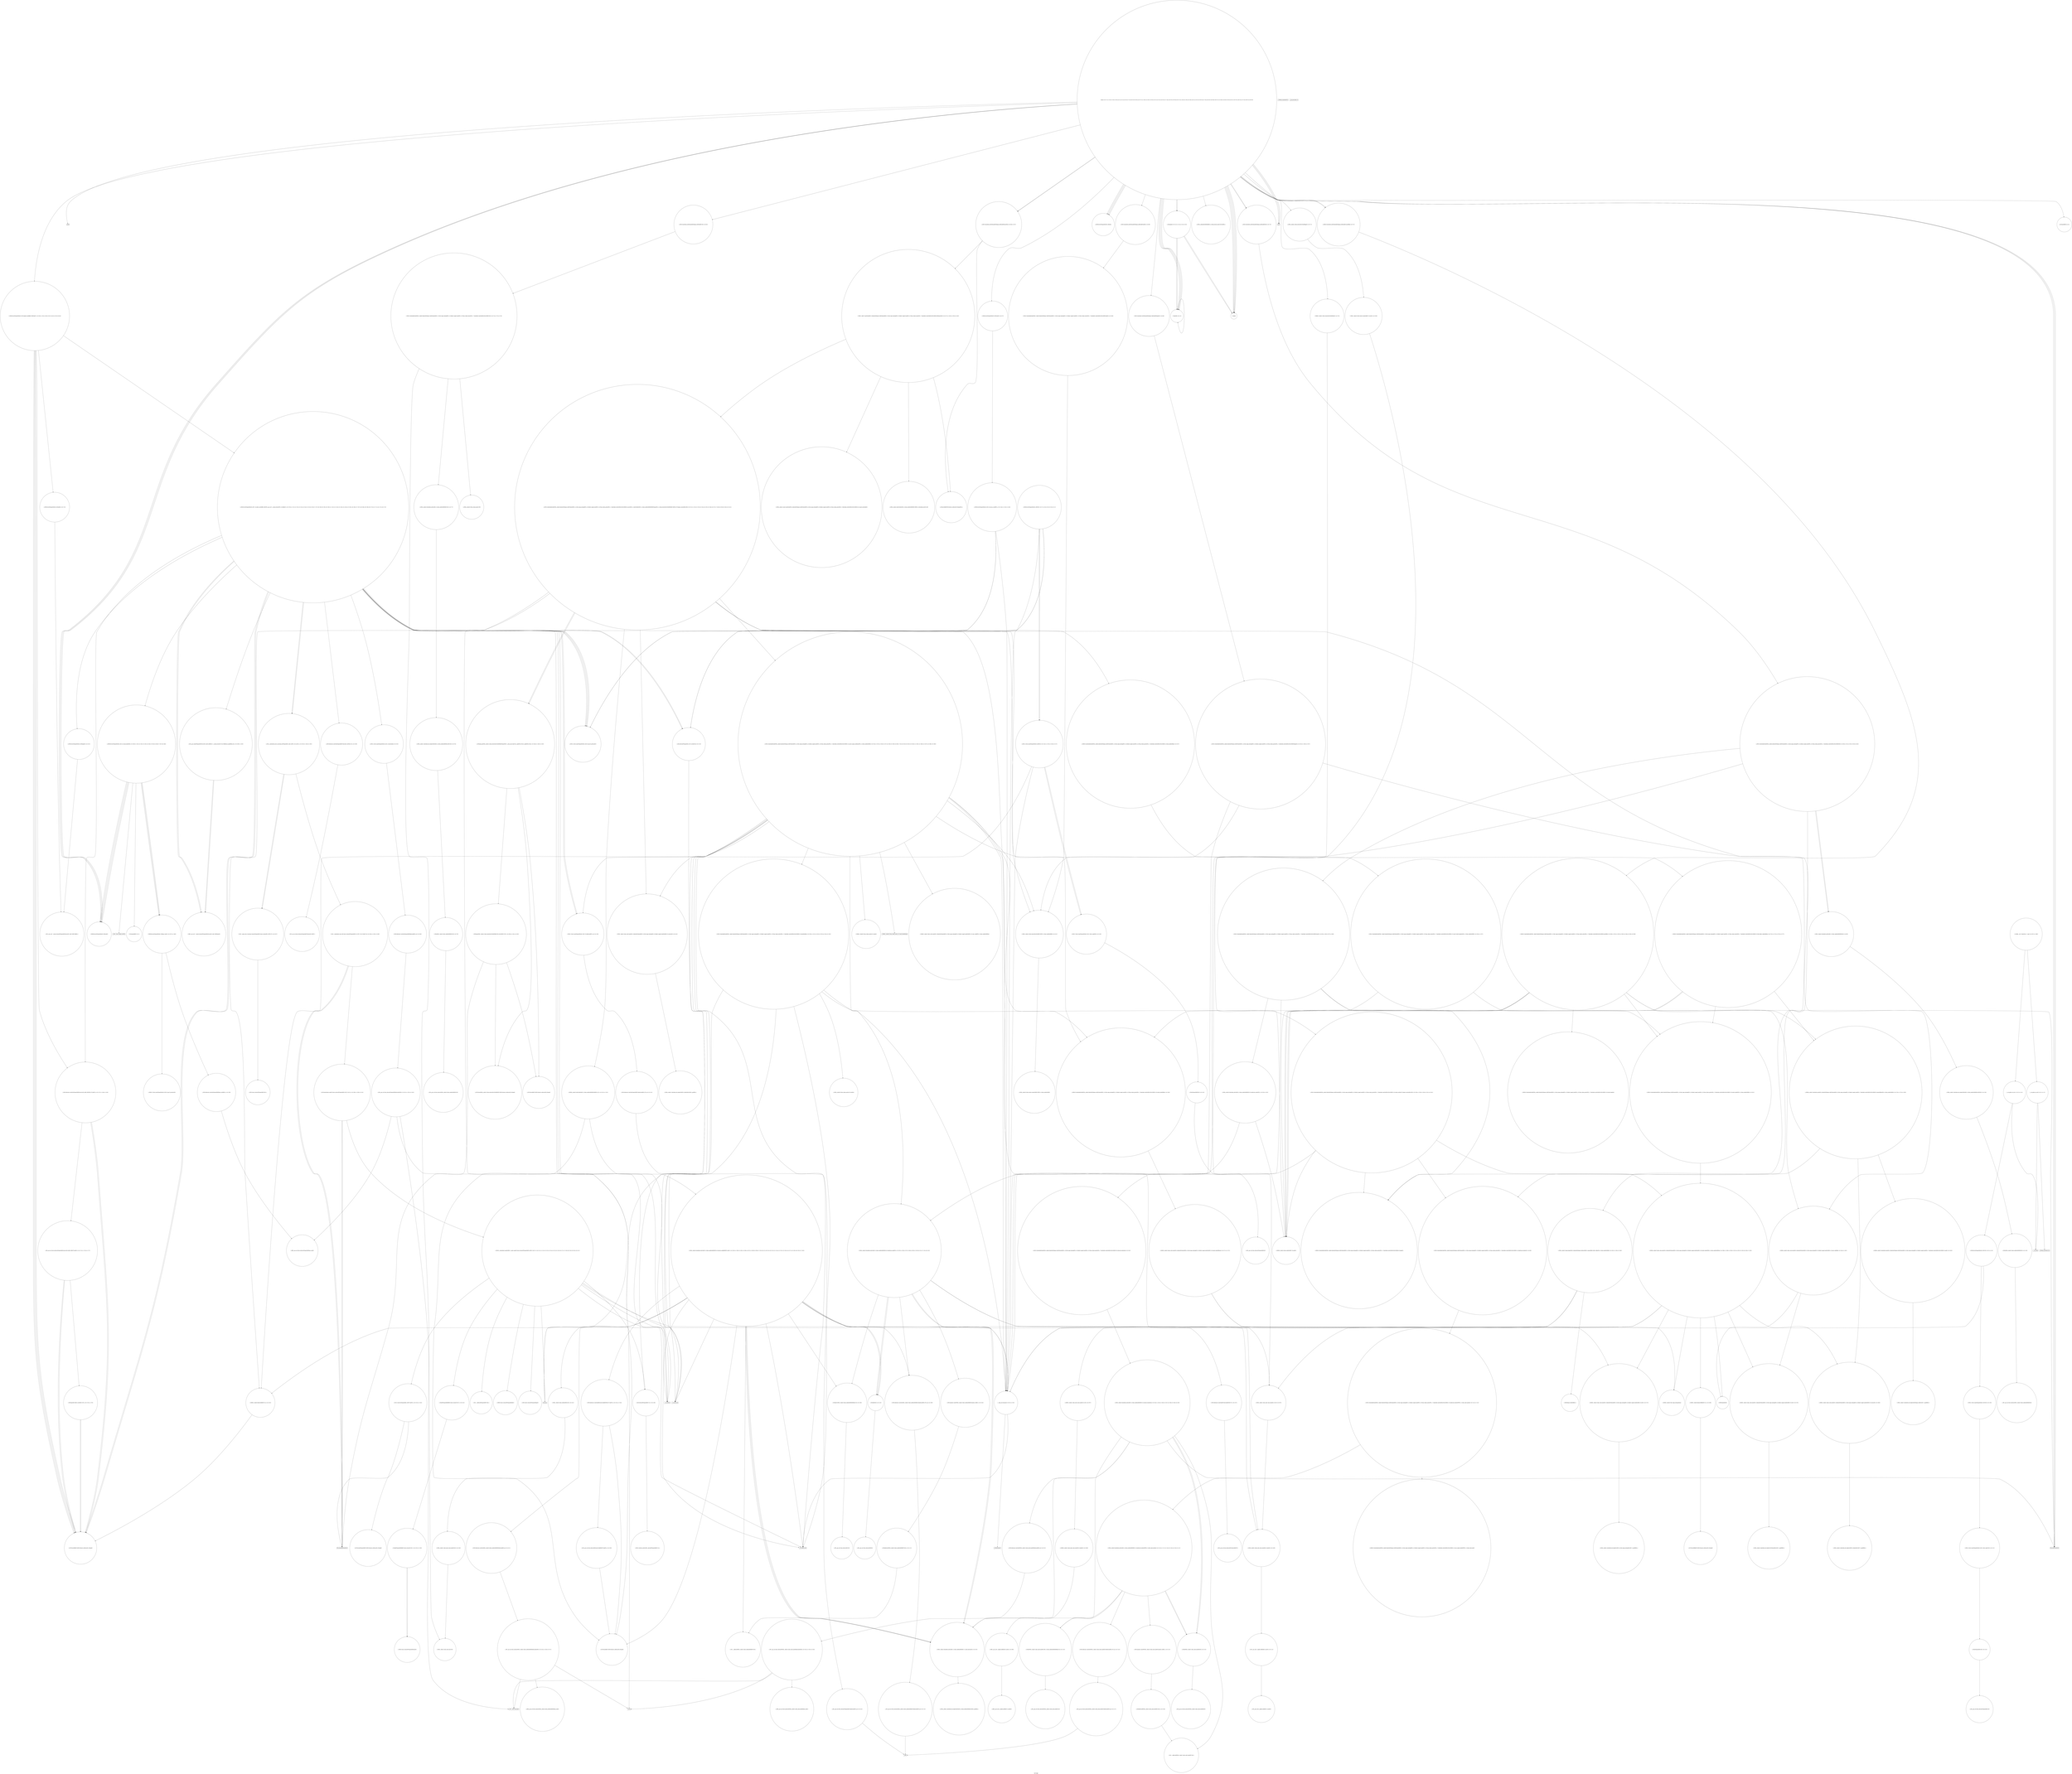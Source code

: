 digraph "Call Graph" {
	label="Call Graph";

	Node0x56041e921520 [shape=record,shape=circle,label="{__cxx_global_var_init|{<s0>1|<s1>2}}"];
	Node0x56041e921520:s0 -> Node0x56041e9215a0[color=black];
	Node0x56041e921520:s1 -> Node0x56041ed5a3b0[color=black];
	Node0x56041ed61c70 [shape=record,shape=circle,label="{_ZNSt8__detail19_Node_iterator_baseIiLb0EEC2EPNS_10_Hash_nodeIiLb0EEE}"];
	Node0x56041ed5bab0 [shape=record,shape=circle,label="{_ZNSt6vectorISt4pairIiiESaIS1_EE17_M_realloc_insertIJRiS5_EEEvN9__gnu_cxx17__normal_iteratorIPS1_S3_EEDpOT_|{<s0>150|<s1>151|<s2>152|<s3>153|<s4>154|<s5>155|<s6>156|<s7>157|<s8>158|<s9>159|<s10>160|<s11>161|<s12>162|<s13>163|<s14>164|<s15>165|<s16>166|<s17>167|<s18>168|<s19>169|<s20>170|<s21>171|<s22>172|<s23>173}}"];
	Node0x56041ed5bab0:s0 -> Node0x56041ed5bcb0[color=black];
	Node0x56041ed5bab0:s1 -> Node0x56041ed5bdb0[color=black];
	Node0x56041ed5bab0:s2 -> Node0x56041ed5bd30[color=black];
	Node0x56041ed5bab0:s3 -> Node0x56041ed5be30[color=black];
	Node0x56041ed5bab0:s4 -> Node0x56041ed5ba30[color=black];
	Node0x56041ed5bab0:s5 -> Node0x56041ed5ba30[color=black];
	Node0x56041ed5bab0:s6 -> Node0x56041ed5e1d0[color=black];
	Node0x56041ed5bab0:s7 -> Node0x56041ed5bf30[color=black];
	Node0x56041ed5bab0:s8 -> Node0x56041ed5dc50[color=black];
	Node0x56041ed5bab0:s9 -> Node0x56041ed5beb0[color=black];
	Node0x56041ed5bab0:s10 -> Node0x56041ed5bf30[color=black];
	Node0x56041ed5bab0:s11 -> Node0x56041ed5dc50[color=black];
	Node0x56041ed5bab0:s12 -> Node0x56041ed5beb0[color=black];
	Node0x56041ed5bab0:s13 -> Node0x56041ed5b6b0[color=black];
	Node0x56041ed5bab0:s14 -> Node0x56041ed5bfb0[color=black];
	Node0x56041ed5bab0:s15 -> Node0x56041ed5c0b0[color=black];
	Node0x56041ed5bab0:s16 -> Node0x56041ed5dc50[color=black];
	Node0x56041ed5bab0:s17 -> Node0x56041ed5dbd0[color=black];
	Node0x56041ed5bab0:s18 -> Node0x56041ed5de50[color=black];
	Node0x56041ed5bab0:s19 -> Node0x56041ed5c030[color=black];
	Node0x56041ed5bab0:s20 -> Node0x56041ed5dc50[color=black];
	Node0x56041ed5bab0:s21 -> Node0x56041ed5dbd0[color=black];
	Node0x56041ed5bab0:s22 -> Node0x56041ed5de50[color=black];
	Node0x56041ed5bab0:s23 -> Node0x56041ed5b630[color=black];
	Node0x56041ed5a930 [shape=record,shape=circle,label="{_ZNKSt6vectorISt4pairIiiESaIS1_EE4sizeEv}"];
	Node0x56041ed5e350 [shape=record,shape=circle,label="{_ZNSt10_HashtableIiiSaIiENSt8__detail9_IdentityESt8equal_toIiESt4hashIiENS1_18_Mod_range_hashingENS1_20_Default_ranged_hashENS1_20_Prime_rehash_policyENS1_17_Hashtable_traitsILb0ELb1ELb1EEEE13_M_rehash_auxEmSt17integral_constantIbLb1EE|{<s0>338|<s1>339|<s2>340|<s3>341|<s4>342}}"];
	Node0x56041ed5e350:s0 -> Node0x56041ed5e450[color=black];
	Node0x56041ed5e350:s1 -> Node0x56041ed5b830[color=black];
	Node0x56041ed5e350:s2 -> Node0x56041ed5b8b0[color=black];
	Node0x56041ed5e350:s3 -> Node0x56041ed61770[color=black];
	Node0x56041ed5e350:s4 -> Node0x56041ed5b530[color=black];
	Node0x56041ed5c1b0 [shape=record,shape=Mrecord,label="{_ZSt20__throw_length_errorPKc}"];
	Node0x56041ed5b030 [shape=record,shape=Mrecord,label="{printf}"];
	Node0x56041ed5c8b0 [shape=record,shape=circle,label="{_ZNSt20__uninitialized_copyILb0EE13__uninit_copyISt13move_iteratorIPSt4pairIiiEES5_EET0_T_S8_S7_|{<s0>211|<s1>212|<s2>213|<s3>214|<s4>215|<s5>216|<s6>217|<s7>218|<s8>219|<s9>220|<s10>221}}"];
	Node0x56041ed5c8b0:s0 -> Node0x56041ed5c930[color=black];
	Node0x56041ed5c8b0:s1 -> Node0x56041ed60270[color=black];
	Node0x56041ed5c8b0:s2 -> Node0x56041ed602f0[color=black];
	Node0x56041ed5c8b0:s3 -> Node0x56041ed5c9b0[color=black];
	Node0x56041ed5c8b0:s4 -> Node0x56041ed60370[color=black];
	Node0x56041ed5c8b0:s5 -> Node0x56041ed5b6b0[color=black];
	Node0x56041ed5c8b0:s6 -> Node0x56041ed5dd50[color=black];
	Node0x56041ed5c8b0:s7 -> Node0x56041ed5c030[color=black];
	Node0x56041ed5c8b0:s8 -> Node0x56041ed5c0b0[color=black];
	Node0x56041ed5c8b0:s9 -> Node0x56041ed603f0[color=black];
	Node0x56041ed5c8b0:s10 -> Node0x56041ed5b630[color=black];
	Node0x56041ed5b730 [shape=record,shape=Mrecord,label="{_ZSt9terminatev}"];
	Node0x56041ed607f0 [shape=record,shape=circle,label="{_ZNSt8__detail12_Insert_baseIiiSaIiENS_9_IdentityESt8equal_toIiESt4hashIiENS_18_Mod_range_hashingENS_20_Default_ranged_hashENS_20_Prime_rehash_policyENS_17_Hashtable_traitsILb0ELb1ELb1EEEE20_M_conjure_hashtableEv}"];
	Node0x56041ed5ce50 [shape=record,shape=circle,label="{_ZNSt8__detail21_Hashtable_ebo_helperILi0ESaINS_10_Hash_nodeIiLb0EEEELb1EE6_S_getERS4_}"];
	Node0x56041ed60ef0 [shape=record,shape=circle,label="{_ZNKSt8__detail15_Hash_code_baseIiiNS_9_IdentityESt4hashIiENS_18_Mod_range_hashingENS_20_Default_ranged_hashELb0EE5_M_h1Ev|{<s0>270}}"];
	Node0x56041ed60ef0:s0 -> Node0x56041ed60ff0[color=black];
	Node0x56041ed5d550 [shape=record,shape=circle,label="{_ZNSaIPNSt8__detail15_Hash_node_baseEED2Ev|{<s0>125}}"];
	Node0x56041ed5d550:s0 -> Node0x56041ed5d7d0[color=black];
	Node0x56041ed615f0 [shape=record,shape=circle,label="{_ZNSt8__detail21_Hash_node_value_baseIiE4_M_vEv|{<s0>287}}"];
	Node0x56041ed615f0:s0 -> Node0x56041ed5cbd0[color=black];
	Node0x56041ed5dc50 [shape=record,shape=circle,label="{_ZNSt12_Vector_baseISt4pairIiiESaIS1_EE19_M_get_Tp_allocatorEv}"];
	Node0x56041e9215a0 [shape=record,shape=Mrecord,label="{_ZNSt8ios_base4InitC1Ev}"];
	Node0x56041ed61cf0 [shape=record,shape=circle,label="{_ZNSt8__detail16_Hashtable_allocISaINS_10_Hash_nodeIiLb0EEEEE16_M_allocate_nodeIJiEEEPS2_DpOT_|{<s0>303|<s1>304|<s2>305|<s3>306|<s4>307|<s5>308|<s6>309|<s7>310|<s8>311|<s9>312|<s10>313|<s11>314|<s12>315|<s13>316|<s14>317|<s15>318|<s16>319|<s17>320}}"];
	Node0x56041ed61cf0:s0 -> Node0x56041ed5ca50[color=black];
	Node0x56041ed61cf0:s1 -> Node0x56041ed61d70[color=black];
	Node0x56041ed61cf0:s2 -> Node0x56041ed5cdd0[color=black];
	Node0x56041ed61cf0:s3 -> Node0x56041ed5ca50[color=black];
	Node0x56041ed61cf0:s4 -> Node0x56041ed5cad0[color=black];
	Node0x56041ed61cf0:s5 -> Node0x56041ed61df0[color=black];
	Node0x56041ed61cf0:s6 -> Node0x56041ed5cbd0[color=black];
	Node0x56041ed61cf0:s7 -> Node0x56041ed60d70[color=black];
	Node0x56041ed61cf0:s8 -> Node0x56041ed61e70[color=black];
	Node0x56041ed61cf0:s9 -> Node0x56041ed5ccd0[color=black];
	Node0x56041ed61cf0:s10 -> Node0x56041ed5ccd0[color=black];
	Node0x56041ed61cf0:s11 -> Node0x56041ed5b6b0[color=black];
	Node0x56041ed61cf0:s12 -> Node0x56041ed5ca50[color=black];
	Node0x56041ed61cf0:s13 -> Node0x56041ed5cc50[color=black];
	Node0x56041ed61cf0:s14 -> Node0x56041ed5c030[color=black];
	Node0x56041ed61cf0:s15 -> Node0x56041ed5c0b0[color=black];
	Node0x56041ed61cf0:s16 -> Node0x56041ed603f0[color=black];
	Node0x56041ed61cf0:s17 -> Node0x56041ed5b630[color=black];
	Node0x56041ed5bb30 [shape=record,shape=circle,label="{_ZNSt6vectorISt4pairIiiESaIS1_EE3endEv|{<s0>174}}"];
	Node0x56041ed5bb30:s0 -> Node0x56041ed5c430[color=black];
	Node0x56041ed5a9b0 [shape=record,shape=circle,label="{_ZNSt6vectorISt4pairIiiESaIS1_EE12emplace_backIJRiS5_EEEvDpOT_|{<s0>58|<s1>59|<s2>60|<s3>61|<s4>62|<s5>63|<s6>64}}"];
	Node0x56041ed5a9b0:s0 -> Node0x56041ed5ba30[color=black];
	Node0x56041ed5a9b0:s1 -> Node0x56041ed5ba30[color=black];
	Node0x56041ed5a9b0:s2 -> Node0x56041ed5e1d0[color=black];
	Node0x56041ed5a9b0:s3 -> Node0x56041ed5bb30[color=black];
	Node0x56041ed5a9b0:s4 -> Node0x56041ed5ba30[color=black];
	Node0x56041ed5a9b0:s5 -> Node0x56041ed5ba30[color=black];
	Node0x56041ed5a9b0:s6 -> Node0x56041ed5bab0[color=black];
	Node0x56041ed5e3d0 [shape=record,shape=circle,label="{_ZNSt8__detail20_Prime_rehash_policy8_M_resetEm}"];
	Node0x56041ed5c230 [shape=record,shape=circle,label="{_ZSt3maxImERKT_S2_S2_}"];
	Node0x56041ed5b0b0 [shape=record,shape=circle,label="{_ZNSt10_HashtableIiiSaIiENSt8__detail9_IdentityESt8equal_toIiESt4hashIiENS1_18_Mod_range_hashingENS1_20_Default_ranged_hashENS1_20_Prime_rehash_policyENS1_17_Hashtable_traitsILb0ELb1ELb1EEEEC2Ev|{<s0>74|<s1>75|<s2>76}}"];
	Node0x56041ed5b0b0:s0 -> Node0x56041ed5b130[color=black];
	Node0x56041ed5b0b0:s1 -> Node0x56041ed5b1b0[color=black];
	Node0x56041ed5b0b0:s2 -> Node0x56041ed5b230[color=black];
	Node0x56041ed5c930 [shape=record,shape=circle,label="{_ZStneIPSt4pairIiiEEbRKSt13move_iteratorIT_ES7_|{<s0>222}}"];
	Node0x56041ed5c930:s0 -> Node0x56041ed60470[color=black];
	Node0x56041ed5b7b0 [shape=record,shape=circle,label="{_ZNSt8__detail16_Hashtable_allocISaINS_10_Hash_nodeIiLb0EEEEE19_M_deallocate_nodesEPS2_|{<s0>93|<s1>94}}"];
	Node0x56041ed5b7b0:s0 -> Node0x56041ed5b8b0[color=black];
	Node0x56041ed5b7b0:s1 -> Node0x56041ed5b930[color=black];
	Node0x56041ed60870 [shape=record,shape=circle,label="{_ZNSt8__detail10_AllocNodeISaINS_10_Hash_nodeIiLb0EEEEEC2ERNS_16_Hashtable_allocIS3_EE}"];
	Node0x56041ed5ced0 [shape=record,shape=circle,label="{_ZN9__gnu_cxx13new_allocatorIiEC2Ev}"];
	Node0x56041ed60f70 [shape=record,shape=circle,label="{_ZNKSt4hashIiEclEi}"];
	Node0x56041ed5d5d0 [shape=record,shape=circle,label="{_ZSt9addressofIPNSt8__detail15_Hash_node_baseEEPT_RS3_|{<s0>126}}"];
	Node0x56041ed5d5d0:s0 -> Node0x56041ed5d650[color=black];
	Node0x56041ed61670 [shape=record,shape=circle,label="{_ZNSt8__detail21_Hashtable_ebo_helperILi0ESt8equal_toIiELb1EE7_S_cgetERKS3_}"];
	Node0x56041ed5dcd0 [shape=record,shape=circle,label="{_ZNSt12_Vector_baseISt4pairIiiESaIS1_EED2Ev|{<s0>134|<s1>135|<s2>136|<s3>137}}"];
	Node0x56041ed5dcd0:s0 -> Node0x56041ed5de50[color=black];
	Node0x56041ed5dcd0:s1 -> Node0x56041ed5ded0[color=black];
	Node0x56041ed5dcd0:s2 -> Node0x56041ed5ded0[color=black];
	Node0x56041ed5dcd0:s3 -> Node0x56041ed5b630[color=black];
	Node0x56041ed5a330 [shape=record,shape=Mrecord,label="{_ZNSt8ios_base4InitD1Ev}"];
	Node0x56041ed61d70 [shape=record,shape=circle,label="{_ZNSt16allocator_traitsISaINSt8__detail10_Hash_nodeIiLb0EEEEE8allocateERS3_m|{<s0>321}}"];
	Node0x56041ed61d70:s0 -> Node0x56041ed61ef0[color=black];
	Node0x56041ed5bbb0 [shape=record,shape=circle,label="{_ZN9__gnu_cxx13new_allocatorISt4pairIiiEE9constructIS2_JRiS5_EEEvPT_DpOT0_|{<s0>175|<s1>176|<s2>177}}"];
	Node0x56041ed5bbb0:s0 -> Node0x56041ed5ba30[color=black];
	Node0x56041ed5bbb0:s1 -> Node0x56041ed5ba30[color=black];
	Node0x56041ed5bbb0:s2 -> Node0x56041ed5bc30[color=black];
	Node0x56041ed5aa30 [shape=record,shape=circle,label="{_ZNSt13unordered_setIiSt4hashIiESt8equal_toIiESaIiEEC2Ev|{<s0>65}}"];
	Node0x56041ed5aa30:s0 -> Node0x56041ed5b0b0[color=black];
	Node0x56041ed5e450 [shape=record,shape=circle,label="{_ZNSt10_HashtableIiiSaIiENSt8__detail9_IdentityESt8equal_toIiESt4hashIiENS1_18_Mod_range_hashingENS1_20_Default_ranged_hashENS1_20_Prime_rehash_policyENS1_17_Hashtable_traitsILb0ELb1ELb1EEEE19_M_allocate_bucketsEm|{<s0>343}}"];
	Node0x56041ed5e450:s0 -> Node0x56041ed5e4d0[color=black];
	Node0x56041ed5c2b0 [shape=record,shape=circle,label="{_ZNSt16allocator_traitsISaISt4pairIiiEEE8max_sizeERKS2_|{<s0>199}}"];
	Node0x56041ed5c2b0:s0 -> Node0x56041ed5c3b0[color=black];
	Node0x56041ed5b130 [shape=record,shape=circle,label="{_ZNSt8__detail16_Hashtable_allocISaINS_10_Hash_nodeIiLb0EEEEEC2Ev|{<s0>77}}"];
	Node0x56041ed5b130:s0 -> Node0x56041ed5b2b0[color=black];
	Node0x56041ed5c9b0 [shape=record,shape=circle,label="{_ZSt10_ConstructISt4pairIiiEJS1_EEvPT_DpOT0_|{<s0>223|<s1>224}}"];
	Node0x56041ed5c9b0:s0 -> Node0x56041ed60570[color=black];
	Node0x56041ed5c9b0:s1 -> Node0x56041ed5c830[color=black];
	Node0x56041ed5b830 [shape=record,shape=circle,label="{_ZNKSt10_HashtableIiiSaIiENSt8__detail9_IdentityESt8equal_toIiESt4hashIiENS1_18_Mod_range_hashingENS1_20_Default_ranged_hashENS1_20_Prime_rehash_policyENS1_17_Hashtable_traitsILb0ELb1ELb1EEEE8_M_beginEv}"];
	Node0x56041ed608f0 [shape=record,shape=circle,label="{_ZNSt10_HashtableIiiSaIiENSt8__detail9_IdentityESt8equal_toIiESt4hashIiENS1_18_Mod_range_hashingENS1_20_Default_ranged_hashENS1_20_Prime_rehash_policyENS1_17_Hashtable_traitsILb0ELb1ELb1EEEE9_M_insertIiNS1_10_AllocNodeISaINS1_10_Hash_nodeIiLb0EEEEEEEESt4pairINS1_14_Node_iteratorIiLb1ELb0EEEbEOT_RKT0_St17integral_constantIbLb1EE|{<s0>231|<s1>232|<s2>233|<s3>234|<s4>235|<s5>236|<s6>237|<s7>238|<s8>239|<s9>240|<s10>241}}"];
	Node0x56041ed608f0:s0 -> Node0x56041ed60970[color=black];
	Node0x56041ed608f0:s1 -> Node0x56041ed609f0[color=black];
	Node0x56041ed608f0:s2 -> Node0x56041ed60a70[color=black];
	Node0x56041ed608f0:s3 -> Node0x56041ed60af0[color=black];
	Node0x56041ed608f0:s4 -> Node0x56041ed60b70[color=black];
	Node0x56041ed608f0:s5 -> Node0x56041ed60c70[color=black];
	Node0x56041ed608f0:s6 -> Node0x56041ed60bf0[color=black];
	Node0x56041ed608f0:s7 -> Node0x56041ed60d70[color=black];
	Node0x56041ed608f0:s8 -> Node0x56041ed60cf0[color=black];
	Node0x56041ed608f0:s9 -> Node0x56041ed60df0[color=black];
	Node0x56041ed608f0:s10 -> Node0x56041ed60bf0[color=black];
	Node0x56041ed5cf50 [shape=record,shape=circle,label="{_ZN9__gnu_cxx13new_allocatorIiE7destroyIiEEvPT_}"];
	Node0x56041ed60ff0 [shape=record,shape=circle,label="{_ZNSt8__detail21_Hashtable_ebo_helperILi1ESt4hashIiELb1EE7_S_cgetERKS3_}"];
	Node0x56041ed5d650 [shape=record,shape=circle,label="{_ZSt11__addressofIPNSt8__detail15_Hash_node_baseEEPT_RS3_}"];
	Node0x56041ed616f0 [shape=record,shape=circle,label="{_ZNSt8__detail21_Hashtable_ebo_helperILi0ENS_9_IdentityELb1EE7_S_cgetERKS2_}"];
	Node0x56041ed5dd50 [shape=record,shape=circle,label="{_ZSt8_DestroyIPSt4pairIiiEEvT_S3_|{<s0>138}}"];
	Node0x56041ed5dd50:s0 -> Node0x56041ed5ddd0[color=black];
	Node0x56041ed5a3b0 [shape=record,shape=Mrecord,label="{__cxa_atexit}"];
	Node0x56041ed61df0 [shape=record,shape=circle,label="{_ZNSt8__detail10_Hash_nodeIiLb0EEC2Ev|{<s0>322}}"];
	Node0x56041ed61df0:s0 -> Node0x56041ed61ff0[color=black];
	Node0x56041ed5bc30 [shape=record,shape=circle,label="{_ZNSt4pairIiiEC2IRiS2_Lb1EEEOT_OT0_|{<s0>178|<s1>179}}"];
	Node0x56041ed5bc30:s0 -> Node0x56041ed5ba30[color=black];
	Node0x56041ed5bc30:s1 -> Node0x56041ed5ba30[color=black];
	Node0x56041ed5aab0 [shape=record,shape=circle,label="{_ZNSt13unordered_setIiSt4hashIiESt8equal_toIiESaIiEE6insertEOi|{<s0>66|<s1>67}}"];
	Node0x56041ed5aab0:s0 -> Node0x56041ed60770[color=black];
	Node0x56041ed5aab0:s1 -> Node0x56041ed606f0[color=black];
	Node0x56041ed5e4d0 [shape=record,shape=circle,label="{_ZNSt8__detail16_Hashtable_allocISaINS_10_Hash_nodeIiLb0EEEEE19_M_allocate_bucketsEm|{<s0>344|<s1>345|<s2>346|<s3>347|<s4>348|<s5>349|<s6>350}}"];
	Node0x56041ed5e4d0:s0 -> Node0x56041ed5ca50[color=black];
	Node0x56041ed5e4d0:s1 -> Node0x56041ed5d450[color=black];
	Node0x56041ed5e4d0:s2 -> Node0x56041ed5e550[color=black];
	Node0x56041ed5e4d0:s3 -> Node0x56041ed5d650[color=black];
	Node0x56041ed5e4d0:s4 -> Node0x56041ed5a830[color=black];
	Node0x56041ed5e4d0:s5 -> Node0x56041ed5d550[color=black];
	Node0x56041ed5e4d0:s6 -> Node0x56041ed5d550[color=black];
	Node0x56041ed5c330 [shape=record,shape=circle,label="{_ZNKSt12_Vector_baseISt4pairIiiESaIS1_EE19_M_get_Tp_allocatorEv}"];
	Node0x56041ed5b1b0 [shape=record,shape=circle,label="{_ZNSt8__detail15_Hash_node_baseC2Ev}"];
	Node0x56041ed60270 [shape=record,shape=circle,label="{_ZSt11__addressofISt4pairIiiEEPT_RS2_}"];
	Node0x56041ed5b8b0 [shape=record,shape=circle,label="{_ZNKSt8__detail10_Hash_nodeIiLb0EE7_M_nextEv}"];
	Node0x56041ed60970 [shape=record,shape=circle,label="{_ZNSt8__detail15_Hash_code_baseIiiNS_9_IdentityESt4hashIiENS_18_Mod_range_hashingENS_20_Default_ranged_hashELb0EE10_M_extractEv|{<s0>242}}"];
	Node0x56041ed60970:s0 -> Node0x56041ed60e70[color=black];
	Node0x56041ed5cfd0 [shape=record,shape=circle,label="{_ZN9__gnu_cxx16__aligned_bufferIiE6_M_ptrEv|{<s0>112}}"];
	Node0x56041ed5cfd0:s0 -> Node0x56041ed5d050[color=black];
	Node0x56041ed61070 [shape=record,shape=circle,label="{_ZNKSt8__detail15_Hash_code_baseIiiNS_9_IdentityESt4hashIiENS_18_Mod_range_hashingENS_20_Default_ranged_hashELb0EE15_M_bucket_indexERKimm|{<s0>271|<s1>272}}"];
	Node0x56041ed61070:s0 -> Node0x56041ed610f0[color=black];
	Node0x56041ed61070:s1 -> Node0x56041ed61170[color=black];
	Node0x56041ed5d6d0 [shape=record,shape=circle,label="{_ZN9__gnu_cxx13new_allocatorIPNSt8__detail15_Hash_node_baseEEC2Ev}"];
	Node0x56041ed61770 [shape=record,shape=circle,label="{_ZNKSt8__detail15_Hash_code_baseIiiNS_9_IdentityESt4hashIiENS_18_Mod_range_hashingENS_20_Default_ranged_hashELb0EE15_M_bucket_indexEPKNS_10_Hash_nodeIiLb0EEEm|{<s0>288|<s1>289|<s2>290|<s3>291|<s4>292|<s5>293|<s6>294|<s7>295}}"];
	Node0x56041ed61770:s0 -> Node0x56041ed610f0[color=black];
	Node0x56041ed61770:s1 -> Node0x56041ed60ef0[color=black];
	Node0x56041ed61770:s2 -> Node0x56041ed614f0[color=black];
	Node0x56041ed61770:s3 -> Node0x56041ed61870[color=black];
	Node0x56041ed61770:s4 -> Node0x56041ed617f0[color=black];
	Node0x56041ed61770:s5 -> Node0x56041ed60f70[color=black];
	Node0x56041ed61770:s6 -> Node0x56041ed61170[color=black];
	Node0x56041ed61770:s7 -> Node0x56041ed5b630[color=black];
	Node0x56041ed5ddd0 [shape=record,shape=circle,label="{_ZNSt12_Destroy_auxILb1EE9__destroyIPSt4pairIiiEEEvT_S5_}"];
	Node0x56041ed5a430 [shape=record,shape=circle,label="{__cxx_global_var_init.1|{<s0>3|<s1>4}}"];
	Node0x56041ed5a430:s0 -> Node0x56041ed5a4b0[color=black];
	Node0x56041ed5a430:s1 -> Node0x56041ed5a3b0[color=black];
	Node0x56041ed61e70 [shape=record,shape=circle,label="{_ZNSt16allocator_traitsISaIiEE9constructIiJiEEEvRS0_PT_DpOT0_|{<s0>323|<s1>324}}"];
	Node0x56041ed61e70:s0 -> Node0x56041ed60d70[color=black];
	Node0x56041ed61e70:s1 -> Node0x56041ed62070[color=black];
	Node0x56041ed5bcb0 [shape=record,shape=circle,label="{_ZNKSt6vectorISt4pairIiiESaIS1_EE12_M_check_lenEmPKc|{<s0>180|<s1>181|<s2>182|<s3>183|<s4>184|<s5>185|<s6>186|<s7>187|<s8>188}}"];
	Node0x56041ed5bcb0:s0 -> Node0x56041ed5c130[color=black];
	Node0x56041ed5bcb0:s1 -> Node0x56041ed5a930[color=black];
	Node0x56041ed5bcb0:s2 -> Node0x56041ed5c1b0[color=black];
	Node0x56041ed5bcb0:s3 -> Node0x56041ed5a930[color=black];
	Node0x56041ed5bcb0:s4 -> Node0x56041ed5a930[color=black];
	Node0x56041ed5bcb0:s5 -> Node0x56041ed5c230[color=black];
	Node0x56041ed5bcb0:s6 -> Node0x56041ed5a930[color=black];
	Node0x56041ed5bcb0:s7 -> Node0x56041ed5c130[color=black];
	Node0x56041ed5bcb0:s8 -> Node0x56041ed5c130[color=black];
	Node0x56041ed5ab30 [shape=record,shape=Mrecord,label="{__gxx_personality_v0}"];
	Node0x56041ed5e550 [shape=record,shape=circle,label="{_ZNSt16allocator_traitsISaIPNSt8__detail15_Hash_node_baseEEE8allocateERS3_m|{<s0>351}}"];
	Node0x56041ed5e550:s0 -> Node0x56041ed5e5d0[color=black];
	Node0x56041ed5c3b0 [shape=record,shape=circle,label="{_ZNK9__gnu_cxx13new_allocatorISt4pairIiiEE8max_sizeEv}"];
	Node0x56041ed5b230 [shape=record,shape=circle,label="{_ZNSt8__detail20_Prime_rehash_policyC2Ef}"];
	Node0x56041ed602f0 [shape=record,shape=circle,label="{_ZNKSt13move_iteratorIPSt4pairIiiEEdeEv}"];
	Node0x56041ed5b930 [shape=record,shape=circle,label="{_ZNSt8__detail16_Hashtable_allocISaINS_10_Hash_nodeIiLb0EEEEE18_M_deallocate_nodeEPS2_|{<s0>95|<s1>96|<s2>97|<s3>98|<s4>99|<s5>100|<s6>101|<s7>102|<s8>103}}"];
	Node0x56041ed5b930:s0 -> Node0x56041ed5b9b0[color=black];
	Node0x56041ed5b930:s1 -> Node0x56041ed5ca50[color=black];
	Node0x56041ed5b930:s2 -> Node0x56041ed5cad0[color=black];
	Node0x56041ed5b930:s3 -> Node0x56041ed5cbd0[color=black];
	Node0x56041ed5b930:s4 -> Node0x56041ed5cb50[color=black];
	Node0x56041ed5b930:s5 -> Node0x56041ed5ca50[color=black];
	Node0x56041ed5b930:s6 -> Node0x56041ed5cc50[color=black];
	Node0x56041ed5b930:s7 -> Node0x56041ed5ccd0[color=black];
	Node0x56041ed5b930:s8 -> Node0x56041ed5ccd0[color=black];
	Node0x56041ed609f0 [shape=record,shape=circle,label="{_ZNKSt8__detail9_IdentityclIRiEEOT_S4_|{<s0>243}}"];
	Node0x56041ed609f0:s0 -> Node0x56041ed5ba30[color=black];
	Node0x56041ed5d050 [shape=record,shape=circle,label="{_ZN9__gnu_cxx16__aligned_bufferIiE7_M_addrEv}"];
	Node0x56041ed610f0 [shape=record,shape=circle,label="{_ZNKSt8__detail15_Hash_code_baseIiiNS_9_IdentityESt4hashIiENS_18_Mod_range_hashingENS_20_Default_ranged_hashELb0EE5_M_h2Ev|{<s0>273}}"];
	Node0x56041ed610f0:s0 -> Node0x56041ed611f0[color=black];
	Node0x56041ed5d750 [shape=record,shape=circle,label="{_ZN9__gnu_cxx13new_allocatorIPNSt8__detail15_Hash_node_baseEE10deallocateEPS3_m|{<s0>127}}"];
	Node0x56041ed5d750:s0 -> Node0x56041ed5d150[color=black];
	Node0x56041ed617f0 [shape=record,shape=circle,label="{_ZNKSt8__detail9_IdentityclIRKiEEOT_S5_|{<s0>296}}"];
	Node0x56041ed617f0:s0 -> Node0x56041ed618f0[color=black];
	Node0x56041ed5de50 [shape=record,shape=circle,label="{_ZNSt12_Vector_baseISt4pairIiiESaIS1_EE13_M_deallocateEPS1_m|{<s0>139}}"];
	Node0x56041ed5de50:s0 -> Node0x56041ed5df50[color=black];
	Node0x56041ed5a4b0 [shape=record,shape=circle,label="{_ZNSt6vectorISt4pairIiiESaIS1_EEC2Ev|{<s0>5|<s1>6}}"];
	Node0x56041ed5a4b0:s0 -> Node0x56041ed5d9d0[color=black];
	Node0x56041ed5a4b0:s1 -> Node0x56041ed5b630[color=black];
	Node0x56041ed61ef0 [shape=record,shape=circle,label="{_ZN9__gnu_cxx13new_allocatorINSt8__detail10_Hash_nodeIiLb0EEEE8allocateEmPKv|{<s0>325|<s1>326|<s2>327}}"];
	Node0x56041ed61ef0:s0 -> Node0x56041ed61f70[color=black];
	Node0x56041ed61ef0:s1 -> Node0x56041ed5c5b0[color=black];
	Node0x56041ed61ef0:s2 -> Node0x56041ed5c630[color=black];
	Node0x56041ed5bd30 [shape=record,shape=circle,label="{_ZN9__gnu_cxxmiIPSt4pairIiiESt6vectorIS2_SaIS2_EEEENS_17__normal_iteratorIT_T0_E15difference_typeERKSA_SD_|{<s0>189|<s1>190}}"];
	Node0x56041ed5bd30:s0 -> Node0x56041ed5bf30[color=black];
	Node0x56041ed5bd30:s1 -> Node0x56041ed5bf30[color=black];
	Node0x56041ed5abb0 [shape=record,shape=circle,label="{_ZNSt6vectorISt4pairIiiESaIS1_EEixEm}"];
	Node0x56041ed5e5d0 [shape=record,shape=circle,label="{_ZN9__gnu_cxx13new_allocatorIPNSt8__detail15_Hash_node_baseEE8allocateEmPKv|{<s0>352|<s1>353|<s2>354}}"];
	Node0x56041ed5e5d0:s0 -> Node0x56041ed5e650[color=black];
	Node0x56041ed5e5d0:s1 -> Node0x56041ed5c5b0[color=black];
	Node0x56041ed5e5d0:s2 -> Node0x56041ed5c630[color=black];
	Node0x56041ed5c430 [shape=record,shape=circle,label="{_ZN9__gnu_cxx17__normal_iteratorIPSt4pairIiiESt6vectorIS2_SaIS2_EEEC2ERKS3_}"];
	Node0x56041ed5b2b0 [shape=record,shape=circle,label="{_ZNSt8__detail21_Hashtable_ebo_helperILi0ESaINS_10_Hash_nodeIiLb0EEEELb1EEC2Ev|{<s0>78}}"];
	Node0x56041ed5b2b0:s0 -> Node0x56041ed5b330[color=black];
	Node0x56041ed60370 [shape=record,shape=circle,label="{_ZNSt13move_iteratorIPSt4pairIiiEEppEv}"];
	Node0x56041ed5b9b0 [shape=record,shape=circle,label="{_ZNSt14pointer_traitsIPNSt8__detail10_Hash_nodeIiLb0EEEE10pointer_toERS2_|{<s0>104}}"];
	Node0x56041ed5b9b0:s0 -> Node0x56041ed5cd50[color=black];
	Node0x56041ed60a70 [shape=record,shape=circle,label="{_ZNKSt8__detail15_Hash_code_baseIiiNS_9_IdentityESt4hashIiENS_18_Mod_range_hashingENS_20_Default_ranged_hashELb0EE12_M_hash_codeERKi|{<s0>244|<s1>245}}"];
	Node0x56041ed60a70:s0 -> Node0x56041ed60ef0[color=black];
	Node0x56041ed60a70:s1 -> Node0x56041ed60f70[color=black];
	Node0x56041ed5d0d0 [shape=record,shape=circle,label="{_ZN9__gnu_cxx13new_allocatorINSt8__detail10_Hash_nodeIiLb0EEEE10deallocateEPS3_m|{<s0>113}}"];
	Node0x56041ed5d0d0:s0 -> Node0x56041ed5d150[color=black];
	Node0x56041ed61170 [shape=record,shape=circle,label="{_ZNKSt8__detail18_Mod_range_hashingclEmm}"];
	Node0x56041ed5d7d0 [shape=record,shape=circle,label="{_ZN9__gnu_cxx13new_allocatorIPNSt8__detail15_Hash_node_baseEED2Ev}"];
	Node0x56041ed61870 [shape=record,shape=circle,label="{_ZNKSt8__detail21_Hash_node_value_baseIiE4_M_vEv|{<s0>297}}"];
	Node0x56041ed61870:s0 -> Node0x56041ed61970[color=black];
	Node0x56041ed5ded0 [shape=record,shape=circle,label="{_ZNSt12_Vector_baseISt4pairIiiESaIS1_EE12_Vector_implD2Ev|{<s0>140}}"];
	Node0x56041ed5ded0:s0 -> Node0x56041ed5e050[color=black];
	Node0x56041ed5a530 [shape=record,shape=circle,label="{_ZNSt6vectorISt4pairIiiESaIS1_EED2Ev|{<s0>7|<s1>8|<s2>9|<s3>10|<s4>11}}"];
	Node0x56041ed5a530:s0 -> Node0x56041ed5dc50[color=black];
	Node0x56041ed5a530:s1 -> Node0x56041ed5dbd0[color=black];
	Node0x56041ed5a530:s2 -> Node0x56041ed5dcd0[color=black];
	Node0x56041ed5a530:s3 -> Node0x56041ed5dcd0[color=black];
	Node0x56041ed5a530:s4 -> Node0x56041ed5b630[color=black];
	Node0x56041ed61f70 [shape=record,shape=circle,label="{_ZNK9__gnu_cxx13new_allocatorINSt8__detail10_Hash_nodeIiLb0EEEE8max_sizeEv}"];
	Node0x56041ed5bdb0 [shape=record,shape=circle,label="{_ZNSt6vectorISt4pairIiiESaIS1_EE5beginEv|{<s0>191}}"];
	Node0x56041ed5bdb0:s0 -> Node0x56041ed5c430[color=black];
	Node0x56041ed5ac30 [shape=record,shape=circle,label="{_ZNSt13unordered_setIiSt4hashIiESt8equal_toIiESaIiEE5beginEv|{<s0>68}}"];
	Node0x56041ed5ac30:s0 -> Node0x56041ed5e6d0[color=black];
	Node0x56041ed5e650 [shape=record,shape=circle,label="{_ZNK9__gnu_cxx13new_allocatorIPNSt8__detail15_Hash_node_baseEE8max_sizeEv}"];
	Node0x56041ed5c4b0 [shape=record,shape=circle,label="{_ZNSt16allocator_traitsISaISt4pairIiiEEE8allocateERS2_m|{<s0>200}}"];
	Node0x56041ed5c4b0:s0 -> Node0x56041ed5c530[color=black];
	Node0x56041ed5b330 [shape=record,shape=circle,label="{_ZNSaINSt8__detail10_Hash_nodeIiLb0EEEEC2Ev|{<s0>79}}"];
	Node0x56041ed5b330:s0 -> Node0x56041ed5b3b0[color=black];
	Node0x56041ed603f0 [shape=record,shape=Mrecord,label="{llvm.trap}"];
	Node0x56041ed5ca50 [shape=record,shape=circle,label="{_ZNSt8__detail16_Hashtable_allocISaINS_10_Hash_nodeIiLb0EEEEE17_M_node_allocatorEv|{<s0>105}}"];
	Node0x56041ed5ca50:s0 -> Node0x56041ed5ce50[color=black];
	Node0x56041ed60af0 [shape=record,shape=circle,label="{_ZNKSt10_HashtableIiiSaIiENSt8__detail9_IdentityESt8equal_toIiESt4hashIiENS1_18_Mod_range_hashingENS1_20_Default_ranged_hashENS1_20_Prime_rehash_policyENS1_17_Hashtable_traitsILb0ELb1ELb1EEEE15_M_bucket_indexERKim|{<s0>246}}"];
	Node0x56041ed60af0:s0 -> Node0x56041ed61070[color=black];
	Node0x56041ed5d150 [shape=record,shape=Mrecord,label="{_ZdlPv}"];
	Node0x56041ed611f0 [shape=record,shape=circle,label="{_ZNSt8__detail21_Hashtable_ebo_helperILi2ENS_18_Mod_range_hashingELb1EE7_S_cgetERKS2_}"];
	Node0x56041ed5d850 [shape=record,shape=circle,label="{_ZNSt8__detail21_Hashtable_ebo_helperILi0ESaINS_10_Hash_nodeIiLb0EEEELb1EED2Ev|{<s0>128}}"];
	Node0x56041ed5d850:s0 -> Node0x56041ed5d8d0[color=black];
	Node0x56041ed618f0 [shape=record,shape=circle,label="{_ZSt7forwardIRKiEOT_RNSt16remove_referenceIS2_E4typeE}"];
	Node0x56041ed5df50 [shape=record,shape=circle,label="{_ZNSt16allocator_traitsISaISt4pairIiiEEE10deallocateERS2_PS1_m|{<s0>141}}"];
	Node0x56041ed5df50:s0 -> Node0x56041ed5dfd0[color=black];
	Node0x56041ed5a5b0 [shape=record,shape=circle,label="{_Z5parOfi|{<s0>12}}"];
	Node0x56041ed5a5b0:s0 -> Node0x56041ed5a5b0[color=black];
	Node0x56041ed61ff0 [shape=record,shape=circle,label="{_ZNSt8__detail21_Hash_node_value_baseIiEC2Ev|{<s0>328}}"];
	Node0x56041ed61ff0:s0 -> Node0x56041ed5b1b0[color=black];
	Node0x56041ed5be30 [shape=record,shape=circle,label="{_ZNSt12_Vector_baseISt4pairIiiESaIS1_EE11_M_allocateEm|{<s0>192}}"];
	Node0x56041ed5be30:s0 -> Node0x56041ed5c4b0[color=black];
	Node0x56041ed5acb0 [shape=record,shape=circle,label="{_ZNSt13unordered_setIiSt4hashIiESt8equal_toIiESaIiEE3endEv|{<s0>69}}"];
	Node0x56041ed5acb0:s0 -> Node0x56041ed5e750[color=black];
	Node0x56041ed5e6d0 [shape=record,shape=circle,label="{_ZNSt10_HashtableIiiSaIiENSt8__detail9_IdentityESt8equal_toIiESt4hashIiENS1_18_Mod_range_hashingENS1_20_Default_ranged_hashENS1_20_Prime_rehash_policyENS1_17_Hashtable_traitsILb0ELb1ELb1EEEE5beginEv|{<s0>355|<s1>356|<s2>357}}"];
	Node0x56041ed5e6d0:s0 -> Node0x56041ed5b830[color=black];
	Node0x56041ed5e6d0:s1 -> Node0x56041ed60c70[color=black];
	Node0x56041ed5e6d0:s2 -> Node0x56041ed5b630[color=black];
	Node0x56041ed5c530 [shape=record,shape=circle,label="{_ZN9__gnu_cxx13new_allocatorISt4pairIiiEE8allocateEmPKv|{<s0>201|<s1>202|<s2>203}}"];
	Node0x56041ed5c530:s0 -> Node0x56041ed5c3b0[color=black];
	Node0x56041ed5c530:s1 -> Node0x56041ed5c5b0[color=black];
	Node0x56041ed5c530:s2 -> Node0x56041ed5c630[color=black];
	Node0x56041ed5b3b0 [shape=record,shape=circle,label="{_ZN9__gnu_cxx13new_allocatorINSt8__detail10_Hash_nodeIiLb0EEEEC2Ev}"];
	Node0x56041ed60470 [shape=record,shape=circle,label="{_ZSteqIPSt4pairIiiEEbRKSt13move_iteratorIT_ES7_|{<s0>225|<s1>226}}"];
	Node0x56041ed60470:s0 -> Node0x56041ed604f0[color=black];
	Node0x56041ed60470:s1 -> Node0x56041ed604f0[color=black];
	Node0x56041ed5cad0 [shape=record,shape=circle,label="{_ZNSaIiEC2INSt8__detail10_Hash_nodeIiLb0EEEEERKSaIT_E|{<s0>106}}"];
	Node0x56041ed5cad0:s0 -> Node0x56041ed5ced0[color=black];
	Node0x56041ed60b70 [shape=record,shape=circle,label="{_ZNKSt10_HashtableIiiSaIiENSt8__detail9_IdentityESt8equal_toIiESt4hashIiENS1_18_Mod_range_hashingENS1_20_Default_ranged_hashENS1_20_Prime_rehash_policyENS1_17_Hashtable_traitsILb0ELb1ELb1EEEE12_M_find_nodeEmRKim|{<s0>247}}"];
	Node0x56041ed60b70:s0 -> Node0x56041ed61270[color=black];
	Node0x56041ed5d1d0 [shape=record,shape=circle,label="{_ZN9__gnu_cxx13new_allocatorIiED2Ev}"];
	Node0x56041ed61270 [shape=record,shape=circle,label="{_ZNKSt10_HashtableIiiSaIiENSt8__detail9_IdentityESt8equal_toIiESt4hashIiENS1_18_Mod_range_hashingENS1_20_Default_ranged_hashENS1_20_Prime_rehash_policyENS1_17_Hashtable_traitsILb0ELb1ELb1EEEE19_M_find_before_nodeEmRKim|{<s0>274|<s1>275|<s2>276|<s3>277}}"];
	Node0x56041ed61270:s0 -> Node0x56041ed612f0[color=black];
	Node0x56041ed61270:s1 -> Node0x56041ed5b8b0[color=black];
	Node0x56041ed61270:s2 -> Node0x56041ed61370[color=black];
	Node0x56041ed61270:s3 -> Node0x56041ed5b8b0[color=black];
	Node0x56041ed5d8d0 [shape=record,shape=circle,label="{_ZNSaINSt8__detail10_Hash_nodeIiLb0EEEED2Ev|{<s0>129}}"];
	Node0x56041ed5d8d0:s0 -> Node0x56041ed5d950[color=black];
	Node0x56041ed61970 [shape=record,shape=circle,label="{_ZNKSt8__detail21_Hash_node_value_baseIiE9_M_valptrEv|{<s0>298}}"];
	Node0x56041ed61970:s0 -> Node0x56041ed619f0[color=black];
	Node0x56041ed5dfd0 [shape=record,shape=circle,label="{_ZN9__gnu_cxx13new_allocatorISt4pairIiiEE10deallocateEPS2_m|{<s0>142}}"];
	Node0x56041ed5dfd0:s0 -> Node0x56041ed5d150[color=black];
	Node0x56041ed5a630 [shape=record,shape=circle,label="{_Z3getii}"];
	Node0x56041ed62070 [shape=record,shape=circle,label="{_ZN9__gnu_cxx13new_allocatorIiE9constructIiJiEEEvPT_DpOT0_|{<s0>329}}"];
	Node0x56041ed62070:s0 -> Node0x56041ed60d70[color=black];
	Node0x56041ed5beb0 [shape=record,shape=circle,label="{_ZSt34__uninitialized_move_if_noexcept_aIPSt4pairIiiES2_SaIS1_EET0_T_S5_S4_RT1_|{<s0>193|<s1>194|<s2>195}}"];
	Node0x56041ed5beb0:s0 -> Node0x56041ed5c730[color=black];
	Node0x56041ed5beb0:s1 -> Node0x56041ed5c730[color=black];
	Node0x56041ed5beb0:s2 -> Node0x56041ed5c6b0[color=black];
	Node0x56041ed5ad30 [shape=record,shape=circle,label="{_ZNSt8__detailneIiLb0EEEbRKNS_19_Node_iterator_baseIT_XT0_EEES5_}"];
	Node0x56041ed5e750 [shape=record,shape=circle,label="{_ZNSt10_HashtableIiiSaIiENSt8__detail9_IdentityESt8equal_toIiESt4hashIiENS1_18_Mod_range_hashingENS1_20_Default_ranged_hashENS1_20_Prime_rehash_policyENS1_17_Hashtable_traitsILb0ELb1ELb1EEEE3endEv|{<s0>358}}"];
	Node0x56041ed5e750:s0 -> Node0x56041ed60c70[color=black];
	Node0x56041ed5c5b0 [shape=record,shape=Mrecord,label="{_ZSt17__throw_bad_allocv}"];
	Node0x56041ed5b430 [shape=record,shape=circle,label="{_ZNSt10_HashtableIiiSaIiENSt8__detail9_IdentityESt8equal_toIiESt4hashIiENS1_18_Mod_range_hashingENS1_20_Default_ranged_hashENS1_20_Prime_rehash_policyENS1_17_Hashtable_traitsILb0ELb1ELb1EEEED2Ev|{<s0>80|<s1>81|<s2>82|<s3>83|<s4>84}}"];
	Node0x56041ed5b430:s0 -> Node0x56041ed5b4b0[color=black];
	Node0x56041ed5b430:s1 -> Node0x56041ed5b530[color=black];
	Node0x56041ed5b430:s2 -> Node0x56041ed5b5b0[color=black];
	Node0x56041ed5b430:s3 -> Node0x56041ed5b5b0[color=black];
	Node0x56041ed5b430:s4 -> Node0x56041ed5b630[color=black];
	Node0x56041ed604f0 [shape=record,shape=circle,label="{_ZNKSt13move_iteratorIPSt4pairIiiEE4baseEv}"];
	Node0x56041ed5cb50 [shape=record,shape=circle,label="{_ZNSt16allocator_traitsISaIiEE7destroyIiEEvRS0_PT_|{<s0>107}}"];
	Node0x56041ed5cb50:s0 -> Node0x56041ed5cf50[color=black];
	Node0x56041ed60bf0 [shape=record,shape=circle,label="{_ZSt9make_pairINSt8__detail14_Node_iteratorIiLb1ELb0EEEbESt4pairINSt17__decay_and_stripIT_E6__typeENS4_IT0_E6__typeEEOS5_OS8_|{<s0>248|<s1>249|<s2>250}}"];
	Node0x56041ed60bf0:s0 -> Node0x56041ed61af0[color=black];
	Node0x56041ed60bf0:s1 -> Node0x56041ed61b70[color=black];
	Node0x56041ed60bf0:s2 -> Node0x56041ed61bf0[color=black];
	Node0x56041ed5d250 [shape=record,shape=circle,label="{_ZNSt10_HashtableIiiSaIiENSt8__detail9_IdentityESt8equal_toIiESt4hashIiENS1_18_Mod_range_hashingENS1_20_Default_ranged_hashENS1_20_Prime_rehash_policyENS1_17_Hashtable_traitsILb0ELb1ELb1EEEE21_M_deallocate_bucketsEPPNS1_15_Hash_node_baseEm|{<s0>114|<s1>115}}"];
	Node0x56041ed5d250:s0 -> Node0x56041ed5d2d0[color=black];
	Node0x56041ed5d250:s1 -> Node0x56041ed5d350[color=black];
	Node0x56041ed612f0 [shape=record,shape=circle,label="{_ZNKSt8__detail15_Hashtable_baseIiiNS_9_IdentityESt8equal_toIiESt4hashIiENS_18_Mod_range_hashingENS_20_Default_ranged_hashENS_17_Hashtable_traitsILb0ELb1ELb1EEEE9_M_equalsERKimPNS_10_Hash_nodeIiLb0EEE|{<s0>278|<s1>279|<s2>280}}"];
	Node0x56041ed612f0:s0 -> Node0x56041ed61470[color=black];
	Node0x56041ed612f0:s1 -> Node0x56041ed614f0[color=black];
	Node0x56041ed612f0:s2 -> Node0x56041ed613f0[color=black];
	Node0x56041ed5d950 [shape=record,shape=circle,label="{_ZN9__gnu_cxx13new_allocatorINSt8__detail10_Hash_nodeIiLb0EEEED2Ev}"];
	Node0x56041ed619f0 [shape=record,shape=circle,label="{_ZNK9__gnu_cxx16__aligned_bufferIiE6_M_ptrEv|{<s0>299}}"];
	Node0x56041ed619f0:s0 -> Node0x56041ed61a70[color=black];
	Node0x56041ed5e050 [shape=record,shape=circle,label="{_ZNSaISt4pairIiiEED2Ev|{<s0>143}}"];
	Node0x56041ed5e050:s0 -> Node0x56041ed5e0d0[color=black];
	Node0x56041ed5a6b0 [shape=record,shape=circle,label="{_Z5mergeiiii|{<s0>13|<s1>14|<s2>15|<s3>16}}"];
	Node0x56041ed5a6b0:s0 -> Node0x56041ed5a630[color=black];
	Node0x56041ed5a6b0:s1 -> Node0x56041ed5a630[color=black];
	Node0x56041ed5a6b0:s2 -> Node0x56041ed5a5b0[color=black];
	Node0x56041ed5a6b0:s3 -> Node0x56041ed5a5b0[color=black];
	Node0x56041ed620f0 [shape=record,shape=circle,label="{_ZNKSt8__detail20_Prime_rehash_policy8_M_stateEv}"];
	Node0x56041ed5bf30 [shape=record,shape=circle,label="{_ZNK9__gnu_cxx17__normal_iteratorIPSt4pairIiiESt6vectorIS2_SaIS2_EEE4baseEv}"];
	Node0x56041ed5adb0 [shape=record,shape=circle,label="{_ZNKSt8__detail14_Node_iteratorIiLb1ELb0EEdeEv|{<s0>70}}"];
	Node0x56041ed5adb0:s0 -> Node0x56041ed615f0[color=black];
	Node0x56041ed5e7d0 [shape=record,shape=circle,label="{_ZNSt8__detail19_Node_iterator_baseIiLb0EE7_M_incrEv|{<s0>359}}"];
	Node0x56041ed5e7d0:s0 -> Node0x56041ed5b8b0[color=black];
	Node0x56041ed5c630 [shape=record,shape=Mrecord,label="{_Znwm}"];
	Node0x56041ed5b4b0 [shape=record,shape=circle,label="{_ZNSt10_HashtableIiiSaIiENSt8__detail9_IdentityESt8equal_toIiESt4hashIiENS1_18_Mod_range_hashingENS1_20_Default_ranged_hashENS1_20_Prime_rehash_policyENS1_17_Hashtable_traitsILb0ELb1ELb1EEEE5clearEv|{<s0>85|<s1>86|<s2>87|<s3>88}}"];
	Node0x56041ed5b4b0:s0 -> Node0x56041ed5b830[color=black];
	Node0x56041ed5b4b0:s1 -> Node0x56041ed5b7b0[color=black];
	Node0x56041ed5b4b0:s2 -> Node0x56041ed5a830[color=black];
	Node0x56041ed5b4b0:s3 -> Node0x56041ed5b630[color=black];
	Node0x56041ed60570 [shape=record,shape=circle,label="{_ZSt7forwardISt4pairIiiEEOT_RNSt16remove_referenceIS2_E4typeE}"];
	Node0x56041ed5cbd0 [shape=record,shape=circle,label="{_ZNSt8__detail21_Hash_node_value_baseIiE9_M_valptrEv|{<s0>108}}"];
	Node0x56041ed5cbd0:s0 -> Node0x56041ed5cfd0[color=black];
	Node0x56041ed60c70 [shape=record,shape=circle,label="{_ZNSt8__detail14_Node_iteratorIiLb1ELb0EEC2EPNS_10_Hash_nodeIiLb0EEE|{<s0>251}}"];
	Node0x56041ed60c70:s0 -> Node0x56041ed61c70[color=black];
	Node0x56041ed5d2d0 [shape=record,shape=circle,label="{_ZNKSt10_HashtableIiiSaIiENSt8__detail9_IdentityESt8equal_toIiESt4hashIiENS1_18_Mod_range_hashingENS1_20_Default_ranged_hashENS1_20_Prime_rehash_policyENS1_17_Hashtable_traitsILb0ELb1ELb1EEEE21_M_uses_single_bucketEPPNS1_15_Hash_node_baseE}"];
	Node0x56041ed61370 [shape=record,shape=circle,label="{_ZNKSt10_HashtableIiiSaIiENSt8__detail9_IdentityESt8equal_toIiESt4hashIiENS1_18_Mod_range_hashingENS1_20_Default_ranged_hashENS1_20_Prime_rehash_policyENS1_17_Hashtable_traitsILb0ELb1ELb1EEEE15_M_bucket_indexEPNS1_10_Hash_nodeIiLb0EEE|{<s0>281}}"];
	Node0x56041ed61370:s0 -> Node0x56041ed61770[color=black];
	Node0x56041ed5d9d0 [shape=record,shape=circle,label="{_ZNSt12_Vector_baseISt4pairIiiESaIS1_EEC2Ev|{<s0>130}}"];
	Node0x56041ed5d9d0:s0 -> Node0x56041ed5da50[color=black];
	Node0x56041ed61a70 [shape=record,shape=circle,label="{_ZNK9__gnu_cxx16__aligned_bufferIiE7_M_addrEv}"];
	Node0x56041ed5e0d0 [shape=record,shape=circle,label="{_ZN9__gnu_cxx13new_allocatorISt4pairIiiEED2Ev}"];
	Node0x56041ed5a730 [shape=record,shape=circle,label="{main|{<s0>17|<s1>18|<s2>19|<s3>20|<s4>21|<s5>22|<s6>23|<s7>24|<s8>25|<s9>26|<s10>27|<s11>28|<s12>29|<s13>30|<s14>31|<s15>32|<s16>33|<s17>34|<s18>35|<s19>36|<s20>37|<s21>38|<s22>39|<s23>40|<s24>41|<s25>42|<s26>43|<s27>44|<s28>45|<s29>46|<s30>47|<s31>48|<s32>49|<s33>50|<s34>51|<s35>52|<s36>53|<s37>54|<s38>55|<s39>56}}"];
	Node0x56041ed5a730:s0 -> Node0x56041ed5a7b0[color=black];
	Node0x56041ed5a730:s1 -> Node0x56041ed5a830[color=black];
	Node0x56041ed5a730:s2 -> Node0x56041ed5a830[color=black];
	Node0x56041ed5a730:s3 -> Node0x56041ed5a830[color=black];
	Node0x56041ed5a730:s4 -> Node0x56041ed5a8b0[color=black];
	Node0x56041ed5a730:s5 -> Node0x56041ed5a7b0[color=black];
	Node0x56041ed5a730:s6 -> Node0x56041ed5a7b0[color=black];
	Node0x56041ed5a730:s7 -> Node0x56041ed5a630[color=black];
	Node0x56041ed5a730:s8 -> Node0x56041ed5a930[color=black];
	Node0x56041ed5a730:s9 -> Node0x56041ed5a9b0[color=black];
	Node0x56041ed5a730:s10 -> Node0x56041ed5a6b0[color=black];
	Node0x56041ed5a730:s11 -> Node0x56041ed5a6b0[color=black];
	Node0x56041ed5a730:s12 -> Node0x56041ed5aa30[color=black];
	Node0x56041ed5a730:s13 -> Node0x56041ed5a630[color=black];
	Node0x56041ed5a730:s14 -> Node0x56041ed5a5b0[color=black];
	Node0x56041ed5a730:s15 -> Node0x56041ed5aab0[color=black];
	Node0x56041ed5a730:s16 -> Node0x56041ed5a930[color=black];
	Node0x56041ed5a730:s17 -> Node0x56041ed5abb0[color=black];
	Node0x56041ed5a730:s18 -> Node0x56041ed5abb0[color=black];
	Node0x56041ed5a730:s19 -> Node0x56041ed5afb0[color=black];
	Node0x56041ed5a730:s20 -> Node0x56041ed5a630[color=black];
	Node0x56041ed5a730:s21 -> Node0x56041ed5a5b0[color=black];
	Node0x56041ed5a730:s22 -> Node0x56041ed5aab0[color=black];
	Node0x56041ed5a730:s23 -> Node0x56041ed5ac30[color=black];
	Node0x56041ed5a730:s24 -> Node0x56041ed5acb0[color=black];
	Node0x56041ed5a730:s25 -> Node0x56041ed5ad30[color=black];
	Node0x56041ed5a730:s26 -> Node0x56041ed5adb0[color=black];
	Node0x56041ed5a730:s27 -> Node0x56041ed5ae30[color=black];
	Node0x56041ed5a730:s28 -> Node0x56041ed5a630[color=black];
	Node0x56041ed5a730:s29 -> Node0x56041ed5a5b0[color=black];
	Node0x56041ed5a730:s30 -> Node0x56041ed5aeb0[color=black];
	Node0x56041ed5a730:s31 -> Node0x56041ed5af30[color=black];
	Node0x56041ed5a730:s32 -> Node0x56041ed5a930[color=black];
	Node0x56041ed5a730:s33 -> Node0x56041ed5abb0[color=black];
	Node0x56041ed5a730:s34 -> Node0x56041ed5abb0[color=black];
	Node0x56041ed5a730:s35 -> Node0x56041ed5a630[color=black];
	Node0x56041ed5a730:s36 -> Node0x56041ed5a5b0[color=black];
	Node0x56041ed5a730:s37 -> Node0x56041ed5aeb0[color=black];
	Node0x56041ed5a730:s38 -> Node0x56041ed5afb0[color=black];
	Node0x56041ed5a730:s39 -> Node0x56041ed5b030[color=black];
	Node0x56041ed62170 [shape=record,shape=Mrecord,label="{_ZNKSt8__detail20_Prime_rehash_policy14_M_need_rehashEmmm}"];
	Node0x56041ed5bfb0 [shape=record,shape=circle,label="{_ZNSt16allocator_traitsISaISt4pairIiiEEE7destroyIS1_EEvRS2_PT_|{<s0>196}}"];
	Node0x56041ed5bfb0:s0 -> Node0x56041ed60670[color=black];
	Node0x56041ed5ae30 [shape=record,shape=circle,label="{_ZNSt8__detail14_Node_iteratorIiLb1ELb0EEppEv|{<s0>71}}"];
	Node0x56041ed5ae30:s0 -> Node0x56041ed5e7d0[color=black];
	Node0x56041ed5e850 [shape=record,shape=circle,label="{_ZNKSt10_HashtableIiiSaIiENSt8__detail9_IdentityESt8equal_toIiESt4hashIiENS1_18_Mod_range_hashingENS1_20_Default_ranged_hashENS1_20_Prime_rehash_policyENS1_17_Hashtable_traitsILb0ELb1ELb1EEEE5countERKi|{<s0>360|<s1>361|<s2>362|<s3>363|<s4>364|<s5>365|<s6>366}}"];
	Node0x56041ed5e850:s0 -> Node0x56041ed60a70[color=black];
	Node0x56041ed5e850:s1 -> Node0x56041ed60af0[color=black];
	Node0x56041ed5e850:s2 -> Node0x56041ed5e8d0[color=black];
	Node0x56041ed5e850:s3 -> Node0x56041ed612f0[color=black];
	Node0x56041ed5e850:s4 -> Node0x56041ed5b8b0[color=black];
	Node0x56041ed5e850:s5 -> Node0x56041ed61370[color=black];
	Node0x56041ed5e850:s6 -> Node0x56041ed5b8b0[color=black];
	Node0x56041ed5c6b0 [shape=record,shape=circle,label="{_ZSt22__uninitialized_copy_aISt13move_iteratorIPSt4pairIiiEES3_S2_ET0_T_S6_S5_RSaIT1_E|{<s0>204|<s1>205|<s2>206}}"];
	Node0x56041ed5c6b0:s0 -> Node0x56041ed5c830[color=black];
	Node0x56041ed5c6b0:s1 -> Node0x56041ed5c830[color=black];
	Node0x56041ed5c6b0:s2 -> Node0x56041ed5c7b0[color=black];
	Node0x56041ed5b530 [shape=record,shape=circle,label="{_ZNSt10_HashtableIiiSaIiENSt8__detail9_IdentityESt8equal_toIiESt4hashIiENS1_18_Mod_range_hashingENS1_20_Default_ranged_hashENS1_20_Prime_rehash_policyENS1_17_Hashtable_traitsILb0ELb1ELb1EEEE21_M_deallocate_bucketsEv|{<s0>89}}"];
	Node0x56041ed5b530:s0 -> Node0x56041ed5d250[color=black];
	Node0x56041ed605f0 [shape=record,shape=circle,label="{_ZNSt13move_iteratorIPSt4pairIiiEEC2ES2_}"];
	Node0x56041ed5cc50 [shape=record,shape=circle,label="{_ZNSt16allocator_traitsISaINSt8__detail10_Hash_nodeIiLb0EEEEE10deallocateERS3_PS2_m|{<s0>109}}"];
	Node0x56041ed5cc50:s0 -> Node0x56041ed5d0d0[color=black];
	Node0x56041ed60cf0 [shape=record,shape=circle,label="{_ZNKSt8__detail10_AllocNodeISaINS_10_Hash_nodeIiLb0EEEEEclIiEEPS2_OT_|{<s0>252|<s1>253}}"];
	Node0x56041ed60cf0:s0 -> Node0x56041ed60d70[color=black];
	Node0x56041ed60cf0:s1 -> Node0x56041ed61cf0[color=black];
	Node0x56041ed5d350 [shape=record,shape=circle,label="{_ZNSt8__detail16_Hashtable_allocISaINS_10_Hash_nodeIiLb0EEEEE21_M_deallocate_bucketsEPPNS_15_Hash_node_baseEm|{<s0>116|<s1>117|<s2>118|<s3>119|<s4>120|<s5>121}}"];
	Node0x56041ed5d350:s0 -> Node0x56041ed5d3d0[color=black];
	Node0x56041ed5d350:s1 -> Node0x56041ed5ca50[color=black];
	Node0x56041ed5d350:s2 -> Node0x56041ed5d450[color=black];
	Node0x56041ed5d350:s3 -> Node0x56041ed5d4d0[color=black];
	Node0x56041ed5d350:s4 -> Node0x56041ed5d550[color=black];
	Node0x56041ed5d350:s5 -> Node0x56041ed5d550[color=black];
	Node0x56041ed613f0 [shape=record,shape=circle,label="{_ZNSt8__detail13_Equal_helperIiiNS_9_IdentityESt8equal_toIiEmLb0EE9_S_equalsERKS3_RKS1_RKimPNS_10_Hash_nodeIiLb0EEE|{<s0>282|<s1>283|<s2>284}}"];
	Node0x56041ed613f0:s0 -> Node0x56041ed615f0[color=black];
	Node0x56041ed613f0:s1 -> Node0x56041ed609f0[color=black];
	Node0x56041ed613f0:s2 -> Node0x56041ed61570[color=black];
	Node0x56041ed5da50 [shape=record,shape=circle,label="{_ZNSt12_Vector_baseISt4pairIiiESaIS1_EE12_Vector_implC2Ev|{<s0>131}}"];
	Node0x56041ed5da50:s0 -> Node0x56041ed5dad0[color=black];
	Node0x56041ed61af0 [shape=record,shape=circle,label="{_ZSt7forwardINSt8__detail14_Node_iteratorIiLb1ELb0EEEEOT_RNSt16remove_referenceIS3_E4typeE}"];
	Node0x56041ed5e150 [shape=record,shape=circle,label="{_ZNSt6vectorISt4pairIiiESaIS1_EE15_M_erase_at_endEPS1_|{<s0>144|<s1>145|<s2>146}}"];
	Node0x56041ed5e150:s0 -> Node0x56041ed5dc50[color=black];
	Node0x56041ed5e150:s1 -> Node0x56041ed5dbd0[color=black];
	Node0x56041ed5e150:s2 -> Node0x56041ed5b630[color=black];
	Node0x56041ed5a7b0 [shape=record,shape=Mrecord,label="{scanf}"];
	Node0x56041ed621f0 [shape=record,shape=circle,label="{_ZNSt10_HashtableIiiSaIiENSt8__detail9_IdentityESt8equal_toIiESt4hashIiENS1_18_Mod_range_hashingENS1_20_Default_ranged_hashENS1_20_Prime_rehash_policyENS1_17_Hashtable_traitsILb0ELb1ELb1EEEE9_M_rehashEmRKm|{<s0>330|<s1>331|<s2>332|<s3>333|<s4>334|<s5>335}}"];
	Node0x56041ed621f0:s0 -> Node0x56041ed5e350[color=black];
	Node0x56041ed621f0:s1 -> Node0x56041ed5b6b0[color=black];
	Node0x56041ed621f0:s2 -> Node0x56041ed5e3d0[color=black];
	Node0x56041ed621f0:s3 -> Node0x56041ed5c030[color=black];
	Node0x56041ed621f0:s4 -> Node0x56041ed5c0b0[color=black];
	Node0x56041ed621f0:s5 -> Node0x56041ed5b630[color=black];
	Node0x56041ed5c030 [shape=record,shape=Mrecord,label="{__cxa_rethrow}"];
	Node0x56041ed5aeb0 [shape=record,shape=circle,label="{_ZNKSt13unordered_setIiSt4hashIiESt8equal_toIiESaIiEE5countERKi|{<s0>72}}"];
	Node0x56041ed5aeb0:s0 -> Node0x56041ed5e850[color=black];
	Node0x56041ed5e8d0 [shape=record,shape=circle,label="{_ZNKSt10_HashtableIiiSaIiENSt8__detail9_IdentityESt8equal_toIiESt4hashIiENS1_18_Mod_range_hashingENS1_20_Default_ranged_hashENS1_20_Prime_rehash_policyENS1_17_Hashtable_traitsILb0ELb1ELb1EEEE15_M_bucket_beginEm}"];
	Node0x56041ed5c730 [shape=record,shape=circle,label="{_ZSt32__make_move_if_noexcept_iteratorISt4pairIiiESt13move_iteratorIPS1_EET0_PT_|{<s0>207}}"];
	Node0x56041ed5c730:s0 -> Node0x56041ed605f0[color=black];
	Node0x56041ed5b5b0 [shape=record,shape=circle,label="{_ZNSt8__detail16_Hashtable_allocISaINS_10_Hash_nodeIiLb0EEEEED2Ev|{<s0>90}}"];
	Node0x56041ed5b5b0:s0 -> Node0x56041ed5d850[color=black];
	Node0x56041ed60670 [shape=record,shape=circle,label="{_ZN9__gnu_cxx13new_allocatorISt4pairIiiEE7destroyIS2_EEvPT_}"];
	Node0x56041ed5ccd0 [shape=record,shape=circle,label="{_ZNSaIiED2Ev|{<s0>110}}"];
	Node0x56041ed5ccd0:s0 -> Node0x56041ed5d1d0[color=black];
	Node0x56041ed60d70 [shape=record,shape=circle,label="{_ZSt7forwardIiEOT_RNSt16remove_referenceIS0_E4typeE}"];
	Node0x56041ed5d3d0 [shape=record,shape=circle,label="{_ZNSt14pointer_traitsIPPNSt8__detail15_Hash_node_baseEE10pointer_toERS2_|{<s0>122}}"];
	Node0x56041ed5d3d0:s0 -> Node0x56041ed5d5d0[color=black];
	Node0x56041ed61470 [shape=record,shape=circle,label="{_ZNKSt8__detail15_Hashtable_baseIiiNS_9_IdentityESt8equal_toIiESt4hashIiENS_18_Mod_range_hashingENS_20_Default_ranged_hashENS_17_Hashtable_traitsILb0ELb1ELb1EEEE5_M_eqEv|{<s0>285}}"];
	Node0x56041ed61470:s0 -> Node0x56041ed61670[color=black];
	Node0x56041ed5dad0 [shape=record,shape=circle,label="{_ZNSaISt4pairIiiEEC2Ev|{<s0>132}}"];
	Node0x56041ed5dad0:s0 -> Node0x56041ed5db50[color=black];
	Node0x56041ed61b70 [shape=record,shape=circle,label="{_ZSt7forwardIbEOT_RNSt16remove_referenceIS0_E4typeE}"];
	Node0x56041ed5e1d0 [shape=record,shape=circle,label="{_ZNSt16allocator_traitsISaISt4pairIiiEEE9constructIS1_JRiS5_EEEvRS2_PT_DpOT0_|{<s0>147|<s1>148|<s2>149}}"];
	Node0x56041ed5e1d0:s0 -> Node0x56041ed5ba30[color=black];
	Node0x56041ed5e1d0:s1 -> Node0x56041ed5ba30[color=black];
	Node0x56041ed5e1d0:s2 -> Node0x56041ed5bbb0[color=black];
	Node0x56041ed5a830 [shape=record,shape=Mrecord,label="{llvm.memset.p0i8.i64}"];
	Node0x56041ed5e250 [shape=record,shape=circle,label="{_ZNKSt8__detail15_Hash_code_baseIiiNS_9_IdentityESt4hashIiENS_18_Mod_range_hashingENS_20_Default_ranged_hashELb0EE13_M_store_codeEPNS_10_Hash_nodeIiLb0EEEm}"];
	Node0x56041ed5c0b0 [shape=record,shape=Mrecord,label="{__cxa_end_catch}"];
	Node0x56041ed5af30 [shape=record,shape=circle,label="{_ZSt3maxIiERKT_S2_S2_}"];
	Node0x56041ed5e950 [shape=record,shape=circle,label="{_GLOBAL__sub_I_SergioVieri_2_1.cpp|{<s0>367|<s1>368}}"];
	Node0x56041ed5e950:s0 -> Node0x56041e921520[color=black];
	Node0x56041ed5e950:s1 -> Node0x56041ed5a430[color=black];
	Node0x56041ed5c7b0 [shape=record,shape=circle,label="{_ZSt18uninitialized_copyISt13move_iteratorIPSt4pairIiiEES3_ET0_T_S6_S5_|{<s0>208|<s1>209|<s2>210}}"];
	Node0x56041ed5c7b0:s0 -> Node0x56041ed5c830[color=black];
	Node0x56041ed5c7b0:s1 -> Node0x56041ed5c830[color=black];
	Node0x56041ed5c7b0:s2 -> Node0x56041ed5c8b0[color=black];
	Node0x56041ed5b630 [shape=record,shape=circle,label="{__clang_call_terminate|{<s0>91|<s1>92}}"];
	Node0x56041ed5b630:s0 -> Node0x56041ed5b6b0[color=black];
	Node0x56041ed5b630:s1 -> Node0x56041ed5b730[color=black];
	Node0x56041ed606f0 [shape=record,shape=circle,label="{_ZNSt8__detail7_InsertIiiSaIiENS_9_IdentityESt8equal_toIiESt4hashIiENS_18_Mod_range_hashingENS_20_Default_ranged_hashENS_20_Prime_rehash_policyENS_17_Hashtable_traitsILb0ELb1ELb1EEELb1EE6insertEOi|{<s0>227|<s1>228|<s2>229|<s3>230}}"];
	Node0x56041ed606f0:s0 -> Node0x56041ed607f0[color=black];
	Node0x56041ed606f0:s1 -> Node0x56041ed60870[color=black];
	Node0x56041ed606f0:s2 -> Node0x56041ed60770[color=black];
	Node0x56041ed606f0:s3 -> Node0x56041ed608f0[color=black];
	Node0x56041ed5cd50 [shape=record,shape=circle,label="{_ZSt9addressofINSt8__detail10_Hash_nodeIiLb0EEEEPT_RS3_|{<s0>111}}"];
	Node0x56041ed5cd50:s0 -> Node0x56041ed5cdd0[color=black];
	Node0x56041ed60df0 [shape=record,shape=circle,label="{_ZNSt10_HashtableIiiSaIiENSt8__detail9_IdentityESt8equal_toIiESt4hashIiENS1_18_Mod_range_hashingENS1_20_Default_ranged_hashENS1_20_Prime_rehash_policyENS1_17_Hashtable_traitsILb0ELb1ELb1EEEE21_M_insert_unique_nodeEmmPNS1_10_Hash_nodeIiLb0EEE|{<s0>254|<s1>255|<s2>256|<s3>257|<s4>258|<s5>259|<s6>260|<s7>261|<s8>262|<s9>263|<s10>264|<s11>265|<s12>266|<s13>267|<s14>268|<s15>269}}"];
	Node0x56041ed60df0:s0 -> Node0x56041ed620f0[color=black];
	Node0x56041ed60df0:s1 -> Node0x56041ed62170[color=black];
	Node0x56041ed60df0:s2 -> Node0x56041ed621f0[color=black];
	Node0x56041ed60df0:s3 -> Node0x56041ed60970[color=black];
	Node0x56041ed60df0:s4 -> Node0x56041ed615f0[color=black];
	Node0x56041ed60df0:s5 -> Node0x56041ed609f0[color=black];
	Node0x56041ed60df0:s6 -> Node0x56041ed60af0[color=black];
	Node0x56041ed60df0:s7 -> Node0x56041ed5b6b0[color=black];
	Node0x56041ed60df0:s8 -> Node0x56041ed5b930[color=black];
	Node0x56041ed60df0:s9 -> Node0x56041ed5c030[color=black];
	Node0x56041ed60df0:s10 -> Node0x56041ed5e250[color=black];
	Node0x56041ed60df0:s11 -> Node0x56041ed5e2d0[color=black];
	Node0x56041ed60df0:s12 -> Node0x56041ed60c70[color=black];
	Node0x56041ed60df0:s13 -> Node0x56041ed5c0b0[color=black];
	Node0x56041ed60df0:s14 -> Node0x56041ed603f0[color=black];
	Node0x56041ed60df0:s15 -> Node0x56041ed5b630[color=black];
	Node0x56041ed5d450 [shape=record,shape=circle,label="{_ZNSaIPNSt8__detail15_Hash_node_baseEEC2INS_10_Hash_nodeIiLb0EEEEERKSaIT_E|{<s0>123}}"];
	Node0x56041ed5d450:s0 -> Node0x56041ed5d6d0[color=black];
	Node0x56041ed614f0 [shape=record,shape=circle,label="{_ZNKSt8__detail15_Hash_code_baseIiiNS_9_IdentityESt4hashIiENS_18_Mod_range_hashingENS_20_Default_ranged_hashELb0EE10_M_extractEv|{<s0>286}}"];
	Node0x56041ed614f0:s0 -> Node0x56041ed616f0[color=black];
	Node0x56041ed5db50 [shape=record,shape=circle,label="{_ZN9__gnu_cxx13new_allocatorISt4pairIiiEEC2Ev}"];
	Node0x56041ed61bf0 [shape=record,shape=circle,label="{_ZNSt4pairINSt8__detail14_Node_iteratorIiLb1ELb0EEEbEC2IS2_bLb1EEEOT_OT0_|{<s0>300|<s1>301|<s2>302}}"];
	Node0x56041ed61bf0:s0 -> Node0x56041ed61af0[color=black];
	Node0x56041ed61bf0:s1 -> Node0x56041ed5c830[color=black];
	Node0x56041ed61bf0:s2 -> Node0x56041ed61b70[color=black];
	Node0x56041ed5ba30 [shape=record,shape=circle,label="{_ZSt7forwardIRiEOT_RNSt16remove_referenceIS1_E4typeE}"];
	Node0x56041ed5a8b0 [shape=record,shape=circle,label="{_ZNSt6vectorISt4pairIiiESaIS1_EE5clearEv|{<s0>57}}"];
	Node0x56041ed5a8b0:s0 -> Node0x56041ed5e150[color=black];
	Node0x56041ed5e2d0 [shape=record,shape=circle,label="{_ZNSt10_HashtableIiiSaIiENSt8__detail9_IdentityESt8equal_toIiESt4hashIiENS1_18_Mod_range_hashingENS1_20_Default_ranged_hashENS1_20_Prime_rehash_policyENS1_17_Hashtable_traitsILb0ELb1ELb1EEEE22_M_insert_bucket_beginEmPNS1_10_Hash_nodeIiLb0EEE|{<s0>336|<s1>337}}"];
	Node0x56041ed5e2d0:s0 -> Node0x56041ed5b8b0[color=black];
	Node0x56041ed5e2d0:s1 -> Node0x56041ed61370[color=black];
	Node0x56041ed5c130 [shape=record,shape=circle,label="{_ZNKSt6vectorISt4pairIiiESaIS1_EE8max_sizeEv|{<s0>197|<s1>198}}"];
	Node0x56041ed5c130:s0 -> Node0x56041ed5c330[color=black];
	Node0x56041ed5c130:s1 -> Node0x56041ed5c2b0[color=black];
	Node0x56041ed5afb0 [shape=record,shape=circle,label="{_ZNSt13unordered_setIiSt4hashIiESt8equal_toIiESaIiEED2Ev|{<s0>73}}"];
	Node0x56041ed5afb0:s0 -> Node0x56041ed5b430[color=black];
	Node0x56041ed5c830 [shape=record,shape=Mrecord,label="{llvm.memcpy.p0i8.p0i8.i64}"];
	Node0x56041ed5b6b0 [shape=record,shape=Mrecord,label="{__cxa_begin_catch}"];
	Node0x56041ed60770 [shape=record,shape=circle,label="{_ZSt4moveIRiEONSt16remove_referenceIT_E4typeEOS2_}"];
	Node0x56041ed5cdd0 [shape=record,shape=circle,label="{_ZSt11__addressofINSt8__detail10_Hash_nodeIiLb0EEEEPT_RS3_}"];
	Node0x56041ed60e70 [shape=record,shape=circle,label="{_ZNSt8__detail21_Hashtable_ebo_helperILi0ENS_9_IdentityELb1EE6_S_getERS2_}"];
	Node0x56041ed5d4d0 [shape=record,shape=circle,label="{_ZNSt16allocator_traitsISaIPNSt8__detail15_Hash_node_baseEEE10deallocateERS3_PS2_m|{<s0>124}}"];
	Node0x56041ed5d4d0:s0 -> Node0x56041ed5d750[color=black];
	Node0x56041ed61570 [shape=record,shape=circle,label="{_ZNKSt8equal_toIiEclERKiS2_}"];
	Node0x56041ed5dbd0 [shape=record,shape=circle,label="{_ZSt8_DestroyIPSt4pairIiiES1_EvT_S3_RSaIT0_E|{<s0>133}}"];
	Node0x56041ed5dbd0:s0 -> Node0x56041ed5dd50[color=black];
}
